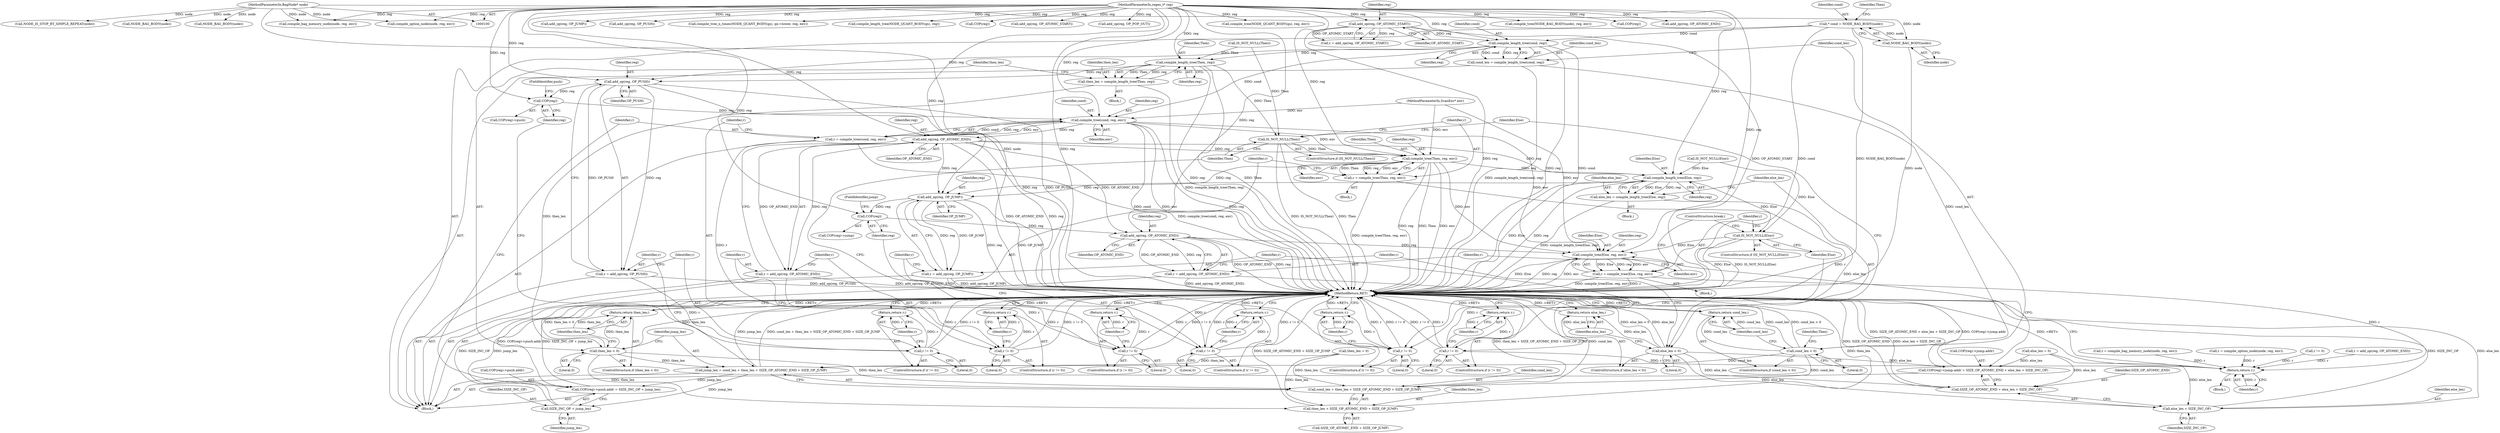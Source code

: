 digraph "0_oniguruma_c509265c5f6ae7264f7b8a8aae1cfa5fc59d108c@pointer" {
"1000316" [label="(Call,compile_length_tree(cond, reg))"];
"1000283" [label="(Call,* cond = NODE_BAG_BODY(node))"];
"1000285" [label="(Call,NODE_BAG_BODY(node))"];
"1000101" [label="(MethodParameterIn,BagNode* node)"];
"1000305" [label="(Call,add_op(reg, OP_ATOMIC_START))"];
"1000102" [label="(MethodParameterIn,regex_t* reg)"];
"1000314" [label="(Call,cond_len = compile_length_tree(cond, reg))"];
"1000320" [label="(Call,cond_len < 0)"];
"1000323" [label="(Return,return cond_len;)"];
"1000344" [label="(Call,jump_len = cond_len + then_len + SIZE_OP_ATOMIC_END + SIZE_OP_JUMP)"];
"1000364" [label="(Call,COP(reg)->push.addr = SIZE_INC_OP + jump_len)"];
"1000371" [label="(Call,SIZE_INC_OP + jump_len)"];
"1000346" [label="(Call,cond_len + then_len + SIZE_OP_ATOMIC_END + SIZE_OP_JUMP)"];
"1000331" [label="(Call,compile_length_tree(Then, reg))"];
"1000329" [label="(Call,then_len = compile_length_tree(Then, reg))"];
"1000335" [label="(Call,then_len < 0)"];
"1000338" [label="(Return,return then_len;)"];
"1000348" [label="(Call,then_len + SIZE_OP_ATOMIC_END + SIZE_OP_JUMP)"];
"1000355" [label="(Call,add_op(reg, OP_PUSH))"];
"1000353" [label="(Call,r = add_op(reg, OP_PUSH))"];
"1000359" [label="(Call,r != 0)"];
"1000362" [label="(Return,return r;)"];
"1000367" [label="(Call,COP(reg))"];
"1000376" [label="(Call,compile_tree(cond, reg, env))"];
"1000374" [label="(Call,r = compile_tree(cond, reg, env))"];
"1000381" [label="(Call,r != 0)"];
"1000384" [label="(Return,return r;)"];
"1000388" [label="(Call,add_op(reg, OP_ATOMIC_END))"];
"1000386" [label="(Call,r = add_op(reg, OP_ATOMIC_END))"];
"1000392" [label="(Call,r != 0)"];
"1000395" [label="(Return,return r;)"];
"1000403" [label="(Call,compile_tree(Then, reg, env))"];
"1000401" [label="(Call,r = compile_tree(Then, reg, env))"];
"1000408" [label="(Call,r != 0)"];
"1000411" [label="(Return,return r;)"];
"1000419" [label="(Call,compile_length_tree(Else, reg))"];
"1000417" [label="(Call,else_len = compile_length_tree(Else, reg))"];
"1000423" [label="(Call,else_len < 0)"];
"1000426" [label="(Return,return else_len;)"];
"1000443" [label="(Call,COP(reg)->jump.addr = SIZE_OP_ATOMIC_END + else_len + SIZE_INC_OP)"];
"1000450" [label="(Call,SIZE_OP_ATOMIC_END + else_len + SIZE_INC_OP)"];
"1000452" [label="(Call,else_len + SIZE_INC_OP)"];
"1000434" [label="(Call,add_op(reg, OP_JUMP))"];
"1000432" [label="(Call,r = add_op(reg, OP_JUMP))"];
"1000438" [label="(Call,r != 0)"];
"1000441" [label="(Return,return r;)"];
"1000446" [label="(Call,COP(reg))"];
"1000457" [label="(Call,add_op(reg, OP_ATOMIC_END))"];
"1000455" [label="(Call,r = add_op(reg, OP_ATOMIC_END))"];
"1000461" [label="(Call,r != 0)"];
"1000464" [label="(Return,return r;)"];
"1000477" [label="(Return,return r;)"];
"1000472" [label="(Call,compile_tree(Else, reg, env))"];
"1000470" [label="(Call,r = compile_tree(Else, reg, env))"];
"1000467" [label="(Call,IS_NOT_NULL(Else))"];
"1000398" [label="(Call,IS_NOT_NULL(Then))"];
"1000414" [label="(Call,IS_NOT_NULL(Else))"];
"1000317" [label="(Identifier,cond)"];
"1000339" [label="(Identifier,then_len)"];
"1000194" [label="(Call,compile_tree(NODE_QUANT_BODY(qn), reg, env))"];
"1000412" [label="(Identifier,r)"];
"1000369" [label="(FieldIdentifier,push)"];
"1000387" [label="(Identifier,r)"];
"1000322" [label="(Literal,0)"];
"1000347" [label="(Identifier,cond_len)"];
"1000277" [label="(Block,)"];
"1000307" [label="(Identifier,OP_ATOMIC_START)"];
"1000346" [label="(Call,cond_len + then_len + SIZE_OP_ATOMIC_END + SIZE_OP_JUMP)"];
"1000361" [label="(Literal,0)"];
"1000123" [label="(Call,compile_option_node(node, reg, env))"];
"1000381" [label="(Call,r != 0)"];
"1000404" [label="(Identifier,Then)"];
"1000448" [label="(FieldIdentifier,jump)"];
"1000433" [label="(Identifier,r)"];
"1000406" [label="(Identifier,env)"];
"1000436" [label="(Identifier,OP_JUMP)"];
"1000326" [label="(Call,IS_NOT_NULL(Then))"];
"1000386" [label="(Call,r = add_op(reg, OP_ATOMIC_END))"];
"1000415" [label="(Identifier,Else)"];
"1000353" [label="(Call,r = add_op(reg, OP_PUSH))"];
"1000286" [label="(Identifier,node)"];
"1000259" [label="(Call,compile_tree(NODE_BAG_BODY(node), reg, env))"];
"1000444" [label="(Call,COP(reg)->jump.addr)"];
"1000371" [label="(Call,SIZE_INC_OP + jump_len)"];
"1000462" [label="(Identifier,r)"];
"1000443" [label="(Call,COP(reg)->jump.addr = SIZE_OP_ATOMIC_END + else_len + SIZE_INC_OP)"];
"1000306" [label="(Identifier,reg)"];
"1000359" [label="(Call,r != 0)"];
"1000368" [label="(Identifier,reg)"];
"1000367" [label="(Call,COP(reg))"];
"1000101" [label="(MethodParameterIn,BagNode* node)"];
"1000341" [label="(Call,then_len = 0)"];
"1000391" [label="(ControlStructure,if (r != 0))"];
"1000467" [label="(Call,IS_NOT_NULL(Else))"];
"1000336" [label="(Identifier,then_len)"];
"1000360" [label="(Identifier,r)"];
"1000434" [label="(Call,add_op(reg, OP_JUMP))"];
"1000442" [label="(Identifier,r)"];
"1000392" [label="(Call,r != 0)"];
"1000465" [label="(Identifier,r)"];
"1000418" [label="(Identifier,else_len)"];
"1000424" [label="(Identifier,else_len)"];
"1000456" [label="(Identifier,r)"];
"1000464" [label="(Return,return r;)"];
"1000408" [label="(Call,r != 0)"];
"1000397" [label="(ControlStructure,if (IS_NOT_NULL(Then)))"];
"1000416" [label="(Block,)"];
"1000400" [label="(Block,)"];
"1000384" [label="(Return,return r;)"];
"1000440" [label="(Literal,0)"];
"1000388" [label="(Call,add_op(reg, OP_ATOMIC_END))"];
"1000410" [label="(Literal,0)"];
"1000477" [label="(Return,return r;)"];
"1000427" [label="(Identifier,else_len)"];
"1000379" [label="(Identifier,env)"];
"1000472" [label="(Call,compile_tree(Else, reg, env))"];
"1000285" [label="(Call,NODE_BAG_BODY(node))"];
"1000452" [label="(Call,else_len + SIZE_INC_OP)"];
"1000478" [label="(Identifier,r)"];
"1000380" [label="(ControlStructure,if (r != 0))"];
"1000363" [label="(Identifier,r)"];
"1000104" [label="(Block,)"];
"1000446" [label="(Call,COP(reg))"];
"1000137" [label="(Call,NODE_BAG_BODY(node))"];
"1000375" [label="(Identifier,r)"];
"1000230" [label="(Call,COP(reg))"];
"1000390" [label="(Identifier,OP_ATOMIC_END)"];
"1000396" [label="(Identifier,r)"];
"1000393" [label="(Identifier,r)"];
"1000469" [label="(Block,)"];
"1000366" [label="(Call,COP(reg)->push)"];
"1000455" [label="(Call,r = add_op(reg, OP_ATOMIC_END))"];
"1000303" [label="(Call,r = add_op(reg, OP_ATOMIC_START))"];
"1000103" [label="(MethodParameterIn,ScanEnv* env)"];
"1000460" [label="(ControlStructure,if (r != 0))"];
"1000475" [label="(Identifier,env)"];
"1000272" [label="(Call,add_op(reg, OP_ATOMIC_END))"];
"1000451" [label="(Identifier,SIZE_OP_ATOMIC_END)"];
"1000323" [label="(Return,return cond_len;)"];
"1000470" [label="(Call,r = compile_tree(Else, reg, env))"];
"1000344" [label="(Call,jump_len = cond_len + then_len + SIZE_OP_ATOMIC_END + SIZE_OP_JUMP)"];
"1000402" [label="(Identifier,r)"];
"1000479" [label="(MethodReturn,RET)"];
"1000457" [label="(Call,add_op(reg, OP_ATOMIC_END))"];
"1000445" [label="(Call,COP(reg)->jump)"];
"1000315" [label="(Identifier,cond_len)"];
"1000218" [label="(Call,add_op(reg, OP_JUMP))"];
"1000394" [label="(Literal,0)"];
"1000169" [label="(Call,add_op(reg, OP_PUSH))"];
"1000474" [label="(Identifier,reg)"];
"1000377" [label="(Identifier,cond)"];
"1000466" [label="(ControlStructure,if (IS_NOT_NULL(Else)))"];
"1000338" [label="(Return,return then_len;)"];
"1000419" [label="(Call,compile_length_tree(Else, reg))"];
"1000435" [label="(Identifier,reg)"];
"1000289" [label="(Identifier,Then)"];
"1000373" [label="(Identifier,jump_len)"];
"1000425" [label="(Literal,0)"];
"1000426" [label="(Return,return else_len;)"];
"1000458" [label="(Identifier,reg)"];
"1000441" [label="(Return,return r;)"];
"1000319" [label="(ControlStructure,if (cond_len < 0))"];
"1000332" [label="(Identifier,Then)"];
"1000327" [label="(Identifier,Then)"];
"1000222" [label="(Call,r != 0)"];
"1000318" [label="(Identifier,reg)"];
"1000141" [label="(Call,compile_tree_n_times(NODE_QUANT_BODY(qn), qn->lower, reg, env))"];
"1000130" [label="(Call,NODE_IS_STOP_BT_SIMPLE_REPEAT(node))"];
"1000429" [label="(Call,else_len = 0)"];
"1000329" [label="(Call,then_len = compile_length_tree(Then, reg))"];
"1000378" [label="(Identifier,reg)"];
"1000316" [label="(Call,compile_length_tree(cond, reg))"];
"1000102" [label="(MethodParameterIn,regex_t* reg)"];
"1000476" [label="(ControlStructure,break;)"];
"1000421" [label="(Identifier,reg)"];
"1000405" [label="(Identifier,reg)"];
"1000403" [label="(Call,compile_tree(Then, reg, env))"];
"1000357" [label="(Identifier,OP_PUSH)"];
"1000450" [label="(Call,SIZE_OP_ATOMIC_END + else_len + SIZE_INC_OP)"];
"1000328" [label="(Block,)"];
"1000350" [label="(Call,SIZE_OP_ATOMIC_END + SIZE_OP_JUMP)"];
"1000331" [label="(Call,compile_length_tree(Then, reg))"];
"1000157" [label="(Call,compile_length_tree(NODE_QUANT_BODY(qn), reg))"];
"1000330" [label="(Identifier,then_len)"];
"1000376" [label="(Call,compile_tree(cond, reg, env))"];
"1000439" [label="(Identifier,r)"];
"1000270" [label="(Call,r = add_op(reg, OP_ATOMIC_END))"];
"1000463" [label="(Literal,0)"];
"1000349" [label="(Identifier,then_len)"];
"1000334" [label="(ControlStructure,if (then_len < 0))"];
"1000382" [label="(Identifier,r)"];
"1000113" [label="(Call,r = compile_bag_memory_node(node, reg, env))"];
"1000115" [label="(Call,compile_bag_memory_node(node, reg, env))"];
"1000355" [label="(Call,add_op(reg, OP_PUSH))"];
"1000401" [label="(Call,r = compile_tree(Then, reg, env))"];
"1000324" [label="(Identifier,cond_len)"];
"1000333" [label="(Identifier,reg)"];
"1000422" [label="(ControlStructure,if (else_len < 0))"];
"1000398" [label="(Call,IS_NOT_NULL(Then))"];
"1000468" [label="(Identifier,Else)"];
"1000364" [label="(Call,COP(reg)->push.addr = SIZE_INC_OP + jump_len)"];
"1000354" [label="(Identifier,r)"];
"1000372" [label="(Identifier,SIZE_INC_OP)"];
"1000417" [label="(Call,else_len = compile_length_tree(Else, reg))"];
"1000471" [label="(Identifier,r)"];
"1000437" [label="(ControlStructure,if (r != 0))"];
"1000407" [label="(ControlStructure,if (r != 0))"];
"1000447" [label="(Identifier,reg)"];
"1000383" [label="(Literal,0)"];
"1000411" [label="(Return,return r;)"];
"1000181" [label="(Call,COP(reg))"];
"1000348" [label="(Call,then_len + SIZE_OP_ATOMIC_END + SIZE_OP_JUMP)"];
"1000314" [label="(Call,cond_len = compile_length_tree(cond, reg))"];
"1000454" [label="(Identifier,SIZE_INC_OP)"];
"1000438" [label="(Call,r != 0)"];
"1000283" [label="(Call,* cond = NODE_BAG_BODY(node))"];
"1000432" [label="(Call,r = add_op(reg, OP_JUMP))"];
"1000459" [label="(Identifier,OP_ATOMIC_END)"];
"1000284" [label="(Identifier,cond)"];
"1000453" [label="(Identifier,else_len)"];
"1000362" [label="(Return,return r;)"];
"1000399" [label="(Identifier,Then)"];
"1000121" [label="(Call,r = compile_option_node(node, reg, env))"];
"1000337" [label="(Literal,0)"];
"1000420" [label="(Identifier,Else)"];
"1000385" [label="(Identifier,r)"];
"1000335" [label="(Call,then_len < 0)"];
"1000409" [label="(Identifier,r)"];
"1000358" [label="(ControlStructure,if (r != 0))"];
"1000305" [label="(Call,add_op(reg, OP_ATOMIC_START))"];
"1000260" [label="(Call,NODE_BAG_BODY(node))"];
"1000345" [label="(Identifier,jump_len)"];
"1000320" [label="(Call,cond_len < 0)"];
"1000321" [label="(Identifier,cond_len)"];
"1000423" [label="(Call,else_len < 0)"];
"1000248" [label="(Call,add_op(reg, OP_ATOMIC_START))"];
"1000389" [label="(Identifier,reg)"];
"1000207" [label="(Call,add_op(reg, OP_POP_OUT))"];
"1000473" [label="(Identifier,Else)"];
"1000461" [label="(Call,r != 0)"];
"1000365" [label="(Call,COP(reg)->push.addr)"];
"1000356" [label="(Identifier,reg)"];
"1000374" [label="(Call,r = compile_tree(cond, reg, env))"];
"1000395" [label="(Return,return r;)"];
"1000316" -> "1000314"  [label="AST: "];
"1000316" -> "1000318"  [label="CFG: "];
"1000317" -> "1000316"  [label="AST: "];
"1000318" -> "1000316"  [label="AST: "];
"1000314" -> "1000316"  [label="CFG: "];
"1000316" -> "1000479"  [label="DDG: reg"];
"1000316" -> "1000479"  [label="DDG: cond"];
"1000316" -> "1000314"  [label="DDG: cond"];
"1000316" -> "1000314"  [label="DDG: reg"];
"1000283" -> "1000316"  [label="DDG: cond"];
"1000305" -> "1000316"  [label="DDG: reg"];
"1000102" -> "1000316"  [label="DDG: reg"];
"1000316" -> "1000331"  [label="DDG: reg"];
"1000316" -> "1000355"  [label="DDG: reg"];
"1000316" -> "1000376"  [label="DDG: cond"];
"1000283" -> "1000277"  [label="AST: "];
"1000283" -> "1000285"  [label="CFG: "];
"1000284" -> "1000283"  [label="AST: "];
"1000285" -> "1000283"  [label="AST: "];
"1000289" -> "1000283"  [label="CFG: "];
"1000283" -> "1000479"  [label="DDG: NODE_BAG_BODY(node)"];
"1000283" -> "1000479"  [label="DDG: cond"];
"1000285" -> "1000283"  [label="DDG: node"];
"1000285" -> "1000286"  [label="CFG: "];
"1000286" -> "1000285"  [label="AST: "];
"1000285" -> "1000479"  [label="DDG: node"];
"1000101" -> "1000285"  [label="DDG: node"];
"1000101" -> "1000100"  [label="AST: "];
"1000101" -> "1000479"  [label="DDG: node"];
"1000101" -> "1000115"  [label="DDG: node"];
"1000101" -> "1000123"  [label="DDG: node"];
"1000101" -> "1000130"  [label="DDG: node"];
"1000101" -> "1000137"  [label="DDG: node"];
"1000101" -> "1000260"  [label="DDG: node"];
"1000305" -> "1000303"  [label="AST: "];
"1000305" -> "1000307"  [label="CFG: "];
"1000306" -> "1000305"  [label="AST: "];
"1000307" -> "1000305"  [label="AST: "];
"1000303" -> "1000305"  [label="CFG: "];
"1000305" -> "1000479"  [label="DDG: OP_ATOMIC_START"];
"1000305" -> "1000479"  [label="DDG: reg"];
"1000305" -> "1000303"  [label="DDG: reg"];
"1000305" -> "1000303"  [label="DDG: OP_ATOMIC_START"];
"1000102" -> "1000305"  [label="DDG: reg"];
"1000102" -> "1000100"  [label="AST: "];
"1000102" -> "1000479"  [label="DDG: reg"];
"1000102" -> "1000115"  [label="DDG: reg"];
"1000102" -> "1000123"  [label="DDG: reg"];
"1000102" -> "1000141"  [label="DDG: reg"];
"1000102" -> "1000157"  [label="DDG: reg"];
"1000102" -> "1000169"  [label="DDG: reg"];
"1000102" -> "1000181"  [label="DDG: reg"];
"1000102" -> "1000194"  [label="DDG: reg"];
"1000102" -> "1000207"  [label="DDG: reg"];
"1000102" -> "1000218"  [label="DDG: reg"];
"1000102" -> "1000230"  [label="DDG: reg"];
"1000102" -> "1000248"  [label="DDG: reg"];
"1000102" -> "1000259"  [label="DDG: reg"];
"1000102" -> "1000272"  [label="DDG: reg"];
"1000102" -> "1000331"  [label="DDG: reg"];
"1000102" -> "1000355"  [label="DDG: reg"];
"1000102" -> "1000367"  [label="DDG: reg"];
"1000102" -> "1000376"  [label="DDG: reg"];
"1000102" -> "1000388"  [label="DDG: reg"];
"1000102" -> "1000403"  [label="DDG: reg"];
"1000102" -> "1000419"  [label="DDG: reg"];
"1000102" -> "1000434"  [label="DDG: reg"];
"1000102" -> "1000446"  [label="DDG: reg"];
"1000102" -> "1000457"  [label="DDG: reg"];
"1000102" -> "1000472"  [label="DDG: reg"];
"1000314" -> "1000277"  [label="AST: "];
"1000315" -> "1000314"  [label="AST: "];
"1000321" -> "1000314"  [label="CFG: "];
"1000314" -> "1000479"  [label="DDG: compile_length_tree(cond, reg)"];
"1000314" -> "1000320"  [label="DDG: cond_len"];
"1000320" -> "1000319"  [label="AST: "];
"1000320" -> "1000322"  [label="CFG: "];
"1000321" -> "1000320"  [label="AST: "];
"1000322" -> "1000320"  [label="AST: "];
"1000324" -> "1000320"  [label="CFG: "];
"1000327" -> "1000320"  [label="CFG: "];
"1000320" -> "1000479"  [label="DDG: cond_len"];
"1000320" -> "1000479"  [label="DDG: cond_len < 0"];
"1000320" -> "1000323"  [label="DDG: cond_len"];
"1000320" -> "1000344"  [label="DDG: cond_len"];
"1000320" -> "1000346"  [label="DDG: cond_len"];
"1000323" -> "1000319"  [label="AST: "];
"1000323" -> "1000324"  [label="CFG: "];
"1000324" -> "1000323"  [label="AST: "];
"1000479" -> "1000323"  [label="CFG: "];
"1000323" -> "1000479"  [label="DDG: <RET>"];
"1000324" -> "1000323"  [label="DDG: cond_len"];
"1000344" -> "1000277"  [label="AST: "];
"1000344" -> "1000346"  [label="CFG: "];
"1000345" -> "1000344"  [label="AST: "];
"1000346" -> "1000344"  [label="AST: "];
"1000354" -> "1000344"  [label="CFG: "];
"1000344" -> "1000479"  [label="DDG: cond_len + then_len + SIZE_OP_ATOMIC_END + SIZE_OP_JUMP"];
"1000344" -> "1000479"  [label="DDG: jump_len"];
"1000335" -> "1000344"  [label="DDG: then_len"];
"1000341" -> "1000344"  [label="DDG: then_len"];
"1000344" -> "1000364"  [label="DDG: jump_len"];
"1000344" -> "1000371"  [label="DDG: jump_len"];
"1000364" -> "1000277"  [label="AST: "];
"1000364" -> "1000371"  [label="CFG: "];
"1000365" -> "1000364"  [label="AST: "];
"1000371" -> "1000364"  [label="AST: "];
"1000375" -> "1000364"  [label="CFG: "];
"1000364" -> "1000479"  [label="DDG: COP(reg)->push.addr"];
"1000364" -> "1000479"  [label="DDG: SIZE_INC_OP + jump_len"];
"1000371" -> "1000373"  [label="CFG: "];
"1000372" -> "1000371"  [label="AST: "];
"1000373" -> "1000371"  [label="AST: "];
"1000371" -> "1000479"  [label="DDG: jump_len"];
"1000371" -> "1000479"  [label="DDG: SIZE_INC_OP"];
"1000346" -> "1000348"  [label="CFG: "];
"1000347" -> "1000346"  [label="AST: "];
"1000348" -> "1000346"  [label="AST: "];
"1000346" -> "1000479"  [label="DDG: then_len + SIZE_OP_ATOMIC_END + SIZE_OP_JUMP"];
"1000346" -> "1000479"  [label="DDG: cond_len"];
"1000335" -> "1000346"  [label="DDG: then_len"];
"1000341" -> "1000346"  [label="DDG: then_len"];
"1000331" -> "1000329"  [label="AST: "];
"1000331" -> "1000333"  [label="CFG: "];
"1000332" -> "1000331"  [label="AST: "];
"1000333" -> "1000331"  [label="AST: "];
"1000329" -> "1000331"  [label="CFG: "];
"1000331" -> "1000479"  [label="DDG: reg"];
"1000331" -> "1000479"  [label="DDG: Then"];
"1000331" -> "1000329"  [label="DDG: Then"];
"1000331" -> "1000329"  [label="DDG: reg"];
"1000326" -> "1000331"  [label="DDG: Then"];
"1000331" -> "1000355"  [label="DDG: reg"];
"1000331" -> "1000398"  [label="DDG: Then"];
"1000329" -> "1000328"  [label="AST: "];
"1000330" -> "1000329"  [label="AST: "];
"1000336" -> "1000329"  [label="CFG: "];
"1000329" -> "1000479"  [label="DDG: compile_length_tree(Then, reg)"];
"1000329" -> "1000335"  [label="DDG: then_len"];
"1000335" -> "1000334"  [label="AST: "];
"1000335" -> "1000337"  [label="CFG: "];
"1000336" -> "1000335"  [label="AST: "];
"1000337" -> "1000335"  [label="AST: "];
"1000339" -> "1000335"  [label="CFG: "];
"1000345" -> "1000335"  [label="CFG: "];
"1000335" -> "1000479"  [label="DDG: then_len"];
"1000335" -> "1000479"  [label="DDG: then_len < 0"];
"1000335" -> "1000338"  [label="DDG: then_len"];
"1000335" -> "1000348"  [label="DDG: then_len"];
"1000338" -> "1000334"  [label="AST: "];
"1000338" -> "1000339"  [label="CFG: "];
"1000339" -> "1000338"  [label="AST: "];
"1000479" -> "1000338"  [label="CFG: "];
"1000338" -> "1000479"  [label="DDG: <RET>"];
"1000339" -> "1000338"  [label="DDG: then_len"];
"1000348" -> "1000350"  [label="CFG: "];
"1000349" -> "1000348"  [label="AST: "];
"1000350" -> "1000348"  [label="AST: "];
"1000348" -> "1000479"  [label="DDG: then_len"];
"1000348" -> "1000479"  [label="DDG: SIZE_OP_ATOMIC_END + SIZE_OP_JUMP"];
"1000341" -> "1000348"  [label="DDG: then_len"];
"1000355" -> "1000353"  [label="AST: "];
"1000355" -> "1000357"  [label="CFG: "];
"1000356" -> "1000355"  [label="AST: "];
"1000357" -> "1000355"  [label="AST: "];
"1000353" -> "1000355"  [label="CFG: "];
"1000355" -> "1000479"  [label="DDG: reg"];
"1000355" -> "1000479"  [label="DDG: OP_PUSH"];
"1000355" -> "1000353"  [label="DDG: reg"];
"1000355" -> "1000353"  [label="DDG: OP_PUSH"];
"1000355" -> "1000367"  [label="DDG: reg"];
"1000353" -> "1000277"  [label="AST: "];
"1000354" -> "1000353"  [label="AST: "];
"1000360" -> "1000353"  [label="CFG: "];
"1000353" -> "1000479"  [label="DDG: add_op(reg, OP_PUSH)"];
"1000353" -> "1000359"  [label="DDG: r"];
"1000359" -> "1000358"  [label="AST: "];
"1000359" -> "1000361"  [label="CFG: "];
"1000360" -> "1000359"  [label="AST: "];
"1000361" -> "1000359"  [label="AST: "];
"1000363" -> "1000359"  [label="CFG: "];
"1000368" -> "1000359"  [label="CFG: "];
"1000359" -> "1000479"  [label="DDG: r"];
"1000359" -> "1000479"  [label="DDG: r != 0"];
"1000359" -> "1000362"  [label="DDG: r"];
"1000362" -> "1000358"  [label="AST: "];
"1000362" -> "1000363"  [label="CFG: "];
"1000363" -> "1000362"  [label="AST: "];
"1000479" -> "1000362"  [label="CFG: "];
"1000362" -> "1000479"  [label="DDG: <RET>"];
"1000363" -> "1000362"  [label="DDG: r"];
"1000367" -> "1000366"  [label="AST: "];
"1000367" -> "1000368"  [label="CFG: "];
"1000368" -> "1000367"  [label="AST: "];
"1000369" -> "1000367"  [label="CFG: "];
"1000367" -> "1000376"  [label="DDG: reg"];
"1000376" -> "1000374"  [label="AST: "];
"1000376" -> "1000379"  [label="CFG: "];
"1000377" -> "1000376"  [label="AST: "];
"1000378" -> "1000376"  [label="AST: "];
"1000379" -> "1000376"  [label="AST: "];
"1000374" -> "1000376"  [label="CFG: "];
"1000376" -> "1000479"  [label="DDG: cond"];
"1000376" -> "1000479"  [label="DDG: env"];
"1000376" -> "1000479"  [label="DDG: reg"];
"1000376" -> "1000374"  [label="DDG: cond"];
"1000376" -> "1000374"  [label="DDG: reg"];
"1000376" -> "1000374"  [label="DDG: env"];
"1000103" -> "1000376"  [label="DDG: env"];
"1000376" -> "1000388"  [label="DDG: reg"];
"1000376" -> "1000403"  [label="DDG: env"];
"1000376" -> "1000472"  [label="DDG: env"];
"1000374" -> "1000277"  [label="AST: "];
"1000375" -> "1000374"  [label="AST: "];
"1000382" -> "1000374"  [label="CFG: "];
"1000374" -> "1000479"  [label="DDG: compile_tree(cond, reg, env)"];
"1000374" -> "1000381"  [label="DDG: r"];
"1000381" -> "1000380"  [label="AST: "];
"1000381" -> "1000383"  [label="CFG: "];
"1000382" -> "1000381"  [label="AST: "];
"1000383" -> "1000381"  [label="AST: "];
"1000385" -> "1000381"  [label="CFG: "];
"1000387" -> "1000381"  [label="CFG: "];
"1000381" -> "1000479"  [label="DDG: r"];
"1000381" -> "1000479"  [label="DDG: r != 0"];
"1000381" -> "1000384"  [label="DDG: r"];
"1000384" -> "1000380"  [label="AST: "];
"1000384" -> "1000385"  [label="CFG: "];
"1000385" -> "1000384"  [label="AST: "];
"1000479" -> "1000384"  [label="CFG: "];
"1000384" -> "1000479"  [label="DDG: <RET>"];
"1000385" -> "1000384"  [label="DDG: r"];
"1000388" -> "1000386"  [label="AST: "];
"1000388" -> "1000390"  [label="CFG: "];
"1000389" -> "1000388"  [label="AST: "];
"1000390" -> "1000388"  [label="AST: "];
"1000386" -> "1000388"  [label="CFG: "];
"1000388" -> "1000479"  [label="DDG: reg"];
"1000388" -> "1000479"  [label="DDG: OP_ATOMIC_END"];
"1000388" -> "1000386"  [label="DDG: reg"];
"1000388" -> "1000386"  [label="DDG: OP_ATOMIC_END"];
"1000388" -> "1000403"  [label="DDG: reg"];
"1000388" -> "1000419"  [label="DDG: reg"];
"1000388" -> "1000434"  [label="DDG: reg"];
"1000388" -> "1000457"  [label="DDG: OP_ATOMIC_END"];
"1000386" -> "1000277"  [label="AST: "];
"1000387" -> "1000386"  [label="AST: "];
"1000393" -> "1000386"  [label="CFG: "];
"1000386" -> "1000479"  [label="DDG: add_op(reg, OP_ATOMIC_END)"];
"1000386" -> "1000392"  [label="DDG: r"];
"1000392" -> "1000391"  [label="AST: "];
"1000392" -> "1000394"  [label="CFG: "];
"1000393" -> "1000392"  [label="AST: "];
"1000394" -> "1000392"  [label="AST: "];
"1000396" -> "1000392"  [label="CFG: "];
"1000399" -> "1000392"  [label="CFG: "];
"1000392" -> "1000479"  [label="DDG: r != 0"];
"1000392" -> "1000479"  [label="DDG: r"];
"1000392" -> "1000395"  [label="DDG: r"];
"1000395" -> "1000391"  [label="AST: "];
"1000395" -> "1000396"  [label="CFG: "];
"1000396" -> "1000395"  [label="AST: "];
"1000479" -> "1000395"  [label="CFG: "];
"1000395" -> "1000479"  [label="DDG: <RET>"];
"1000396" -> "1000395"  [label="DDG: r"];
"1000403" -> "1000401"  [label="AST: "];
"1000403" -> "1000406"  [label="CFG: "];
"1000404" -> "1000403"  [label="AST: "];
"1000405" -> "1000403"  [label="AST: "];
"1000406" -> "1000403"  [label="AST: "];
"1000401" -> "1000403"  [label="CFG: "];
"1000403" -> "1000479"  [label="DDG: reg"];
"1000403" -> "1000479"  [label="DDG: Then"];
"1000403" -> "1000479"  [label="DDG: env"];
"1000403" -> "1000401"  [label="DDG: Then"];
"1000403" -> "1000401"  [label="DDG: reg"];
"1000403" -> "1000401"  [label="DDG: env"];
"1000398" -> "1000403"  [label="DDG: Then"];
"1000103" -> "1000403"  [label="DDG: env"];
"1000403" -> "1000419"  [label="DDG: reg"];
"1000403" -> "1000434"  [label="DDG: reg"];
"1000403" -> "1000472"  [label="DDG: env"];
"1000401" -> "1000400"  [label="AST: "];
"1000402" -> "1000401"  [label="AST: "];
"1000409" -> "1000401"  [label="CFG: "];
"1000401" -> "1000479"  [label="DDG: compile_tree(Then, reg, env)"];
"1000401" -> "1000408"  [label="DDG: r"];
"1000408" -> "1000407"  [label="AST: "];
"1000408" -> "1000410"  [label="CFG: "];
"1000409" -> "1000408"  [label="AST: "];
"1000410" -> "1000408"  [label="AST: "];
"1000412" -> "1000408"  [label="CFG: "];
"1000415" -> "1000408"  [label="CFG: "];
"1000408" -> "1000479"  [label="DDG: r"];
"1000408" -> "1000479"  [label="DDG: r != 0"];
"1000408" -> "1000411"  [label="DDG: r"];
"1000411" -> "1000407"  [label="AST: "];
"1000411" -> "1000412"  [label="CFG: "];
"1000412" -> "1000411"  [label="AST: "];
"1000479" -> "1000411"  [label="CFG: "];
"1000411" -> "1000479"  [label="DDG: <RET>"];
"1000412" -> "1000411"  [label="DDG: r"];
"1000419" -> "1000417"  [label="AST: "];
"1000419" -> "1000421"  [label="CFG: "];
"1000420" -> "1000419"  [label="AST: "];
"1000421" -> "1000419"  [label="AST: "];
"1000417" -> "1000419"  [label="CFG: "];
"1000419" -> "1000479"  [label="DDG: Else"];
"1000419" -> "1000479"  [label="DDG: reg"];
"1000419" -> "1000417"  [label="DDG: Else"];
"1000419" -> "1000417"  [label="DDG: reg"];
"1000414" -> "1000419"  [label="DDG: Else"];
"1000419" -> "1000434"  [label="DDG: reg"];
"1000419" -> "1000467"  [label="DDG: Else"];
"1000417" -> "1000416"  [label="AST: "];
"1000418" -> "1000417"  [label="AST: "];
"1000424" -> "1000417"  [label="CFG: "];
"1000417" -> "1000479"  [label="DDG: compile_length_tree(Else, reg)"];
"1000417" -> "1000423"  [label="DDG: else_len"];
"1000423" -> "1000422"  [label="AST: "];
"1000423" -> "1000425"  [label="CFG: "];
"1000424" -> "1000423"  [label="AST: "];
"1000425" -> "1000423"  [label="AST: "];
"1000427" -> "1000423"  [label="CFG: "];
"1000433" -> "1000423"  [label="CFG: "];
"1000423" -> "1000479"  [label="DDG: else_len < 0"];
"1000423" -> "1000479"  [label="DDG: else_len"];
"1000423" -> "1000426"  [label="DDG: else_len"];
"1000423" -> "1000443"  [label="DDG: else_len"];
"1000423" -> "1000450"  [label="DDG: else_len"];
"1000423" -> "1000452"  [label="DDG: else_len"];
"1000426" -> "1000422"  [label="AST: "];
"1000426" -> "1000427"  [label="CFG: "];
"1000427" -> "1000426"  [label="AST: "];
"1000479" -> "1000426"  [label="CFG: "];
"1000426" -> "1000479"  [label="DDG: <RET>"];
"1000427" -> "1000426"  [label="DDG: else_len"];
"1000443" -> "1000277"  [label="AST: "];
"1000443" -> "1000450"  [label="CFG: "];
"1000444" -> "1000443"  [label="AST: "];
"1000450" -> "1000443"  [label="AST: "];
"1000456" -> "1000443"  [label="CFG: "];
"1000443" -> "1000479"  [label="DDG: SIZE_OP_ATOMIC_END + else_len + SIZE_INC_OP"];
"1000443" -> "1000479"  [label="DDG: COP(reg)->jump.addr"];
"1000429" -> "1000443"  [label="DDG: else_len"];
"1000450" -> "1000452"  [label="CFG: "];
"1000451" -> "1000450"  [label="AST: "];
"1000452" -> "1000450"  [label="AST: "];
"1000450" -> "1000479"  [label="DDG: else_len + SIZE_INC_OP"];
"1000450" -> "1000479"  [label="DDG: SIZE_OP_ATOMIC_END"];
"1000429" -> "1000450"  [label="DDG: else_len"];
"1000452" -> "1000454"  [label="CFG: "];
"1000453" -> "1000452"  [label="AST: "];
"1000454" -> "1000452"  [label="AST: "];
"1000452" -> "1000479"  [label="DDG: else_len"];
"1000452" -> "1000479"  [label="DDG: SIZE_INC_OP"];
"1000429" -> "1000452"  [label="DDG: else_len"];
"1000434" -> "1000432"  [label="AST: "];
"1000434" -> "1000436"  [label="CFG: "];
"1000435" -> "1000434"  [label="AST: "];
"1000436" -> "1000434"  [label="AST: "];
"1000432" -> "1000434"  [label="CFG: "];
"1000434" -> "1000479"  [label="DDG: OP_JUMP"];
"1000434" -> "1000479"  [label="DDG: reg"];
"1000434" -> "1000432"  [label="DDG: reg"];
"1000434" -> "1000432"  [label="DDG: OP_JUMP"];
"1000434" -> "1000446"  [label="DDG: reg"];
"1000432" -> "1000277"  [label="AST: "];
"1000433" -> "1000432"  [label="AST: "];
"1000439" -> "1000432"  [label="CFG: "];
"1000432" -> "1000479"  [label="DDG: add_op(reg, OP_JUMP)"];
"1000432" -> "1000438"  [label="DDG: r"];
"1000438" -> "1000437"  [label="AST: "];
"1000438" -> "1000440"  [label="CFG: "];
"1000439" -> "1000438"  [label="AST: "];
"1000440" -> "1000438"  [label="AST: "];
"1000442" -> "1000438"  [label="CFG: "];
"1000447" -> "1000438"  [label="CFG: "];
"1000438" -> "1000479"  [label="DDG: r != 0"];
"1000438" -> "1000479"  [label="DDG: r"];
"1000438" -> "1000441"  [label="DDG: r"];
"1000441" -> "1000437"  [label="AST: "];
"1000441" -> "1000442"  [label="CFG: "];
"1000442" -> "1000441"  [label="AST: "];
"1000479" -> "1000441"  [label="CFG: "];
"1000441" -> "1000479"  [label="DDG: <RET>"];
"1000442" -> "1000441"  [label="DDG: r"];
"1000446" -> "1000445"  [label="AST: "];
"1000446" -> "1000447"  [label="CFG: "];
"1000447" -> "1000446"  [label="AST: "];
"1000448" -> "1000446"  [label="CFG: "];
"1000446" -> "1000457"  [label="DDG: reg"];
"1000457" -> "1000455"  [label="AST: "];
"1000457" -> "1000459"  [label="CFG: "];
"1000458" -> "1000457"  [label="AST: "];
"1000459" -> "1000457"  [label="AST: "];
"1000455" -> "1000457"  [label="CFG: "];
"1000457" -> "1000479"  [label="DDG: OP_ATOMIC_END"];
"1000457" -> "1000479"  [label="DDG: reg"];
"1000457" -> "1000455"  [label="DDG: reg"];
"1000457" -> "1000455"  [label="DDG: OP_ATOMIC_END"];
"1000457" -> "1000472"  [label="DDG: reg"];
"1000455" -> "1000277"  [label="AST: "];
"1000456" -> "1000455"  [label="AST: "];
"1000462" -> "1000455"  [label="CFG: "];
"1000455" -> "1000479"  [label="DDG: add_op(reg, OP_ATOMIC_END)"];
"1000455" -> "1000461"  [label="DDG: r"];
"1000461" -> "1000460"  [label="AST: "];
"1000461" -> "1000463"  [label="CFG: "];
"1000462" -> "1000461"  [label="AST: "];
"1000463" -> "1000461"  [label="AST: "];
"1000465" -> "1000461"  [label="CFG: "];
"1000468" -> "1000461"  [label="CFG: "];
"1000461" -> "1000479"  [label="DDG: r != 0"];
"1000461" -> "1000479"  [label="DDG: r"];
"1000461" -> "1000464"  [label="DDG: r"];
"1000461" -> "1000477"  [label="DDG: r"];
"1000464" -> "1000460"  [label="AST: "];
"1000464" -> "1000465"  [label="CFG: "];
"1000465" -> "1000464"  [label="AST: "];
"1000479" -> "1000464"  [label="CFG: "];
"1000464" -> "1000479"  [label="DDG: <RET>"];
"1000465" -> "1000464"  [label="DDG: r"];
"1000477" -> "1000104"  [label="AST: "];
"1000477" -> "1000478"  [label="CFG: "];
"1000478" -> "1000477"  [label="AST: "];
"1000479" -> "1000477"  [label="CFG: "];
"1000477" -> "1000479"  [label="DDG: <RET>"];
"1000478" -> "1000477"  [label="DDG: r"];
"1000222" -> "1000477"  [label="DDG: r"];
"1000113" -> "1000477"  [label="DDG: r"];
"1000470" -> "1000477"  [label="DDG: r"];
"1000270" -> "1000477"  [label="DDG: r"];
"1000121" -> "1000477"  [label="DDG: r"];
"1000472" -> "1000470"  [label="AST: "];
"1000472" -> "1000475"  [label="CFG: "];
"1000473" -> "1000472"  [label="AST: "];
"1000474" -> "1000472"  [label="AST: "];
"1000475" -> "1000472"  [label="AST: "];
"1000470" -> "1000472"  [label="CFG: "];
"1000472" -> "1000479"  [label="DDG: reg"];
"1000472" -> "1000479"  [label="DDG: env"];
"1000472" -> "1000479"  [label="DDG: Else"];
"1000472" -> "1000470"  [label="DDG: Else"];
"1000472" -> "1000470"  [label="DDG: reg"];
"1000472" -> "1000470"  [label="DDG: env"];
"1000467" -> "1000472"  [label="DDG: Else"];
"1000103" -> "1000472"  [label="DDG: env"];
"1000470" -> "1000469"  [label="AST: "];
"1000471" -> "1000470"  [label="AST: "];
"1000476" -> "1000470"  [label="CFG: "];
"1000470" -> "1000479"  [label="DDG: compile_tree(Else, reg, env)"];
"1000470" -> "1000479"  [label="DDG: r"];
"1000467" -> "1000466"  [label="AST: "];
"1000467" -> "1000468"  [label="CFG: "];
"1000468" -> "1000467"  [label="AST: "];
"1000471" -> "1000467"  [label="CFG: "];
"1000476" -> "1000467"  [label="CFG: "];
"1000467" -> "1000479"  [label="DDG: Else"];
"1000467" -> "1000479"  [label="DDG: IS_NOT_NULL(Else)"];
"1000414" -> "1000467"  [label="DDG: Else"];
"1000398" -> "1000397"  [label="AST: "];
"1000398" -> "1000399"  [label="CFG: "];
"1000399" -> "1000398"  [label="AST: "];
"1000402" -> "1000398"  [label="CFG: "];
"1000415" -> "1000398"  [label="CFG: "];
"1000398" -> "1000479"  [label="DDG: IS_NOT_NULL(Then)"];
"1000398" -> "1000479"  [label="DDG: Then"];
"1000326" -> "1000398"  [label="DDG: Then"];
}
